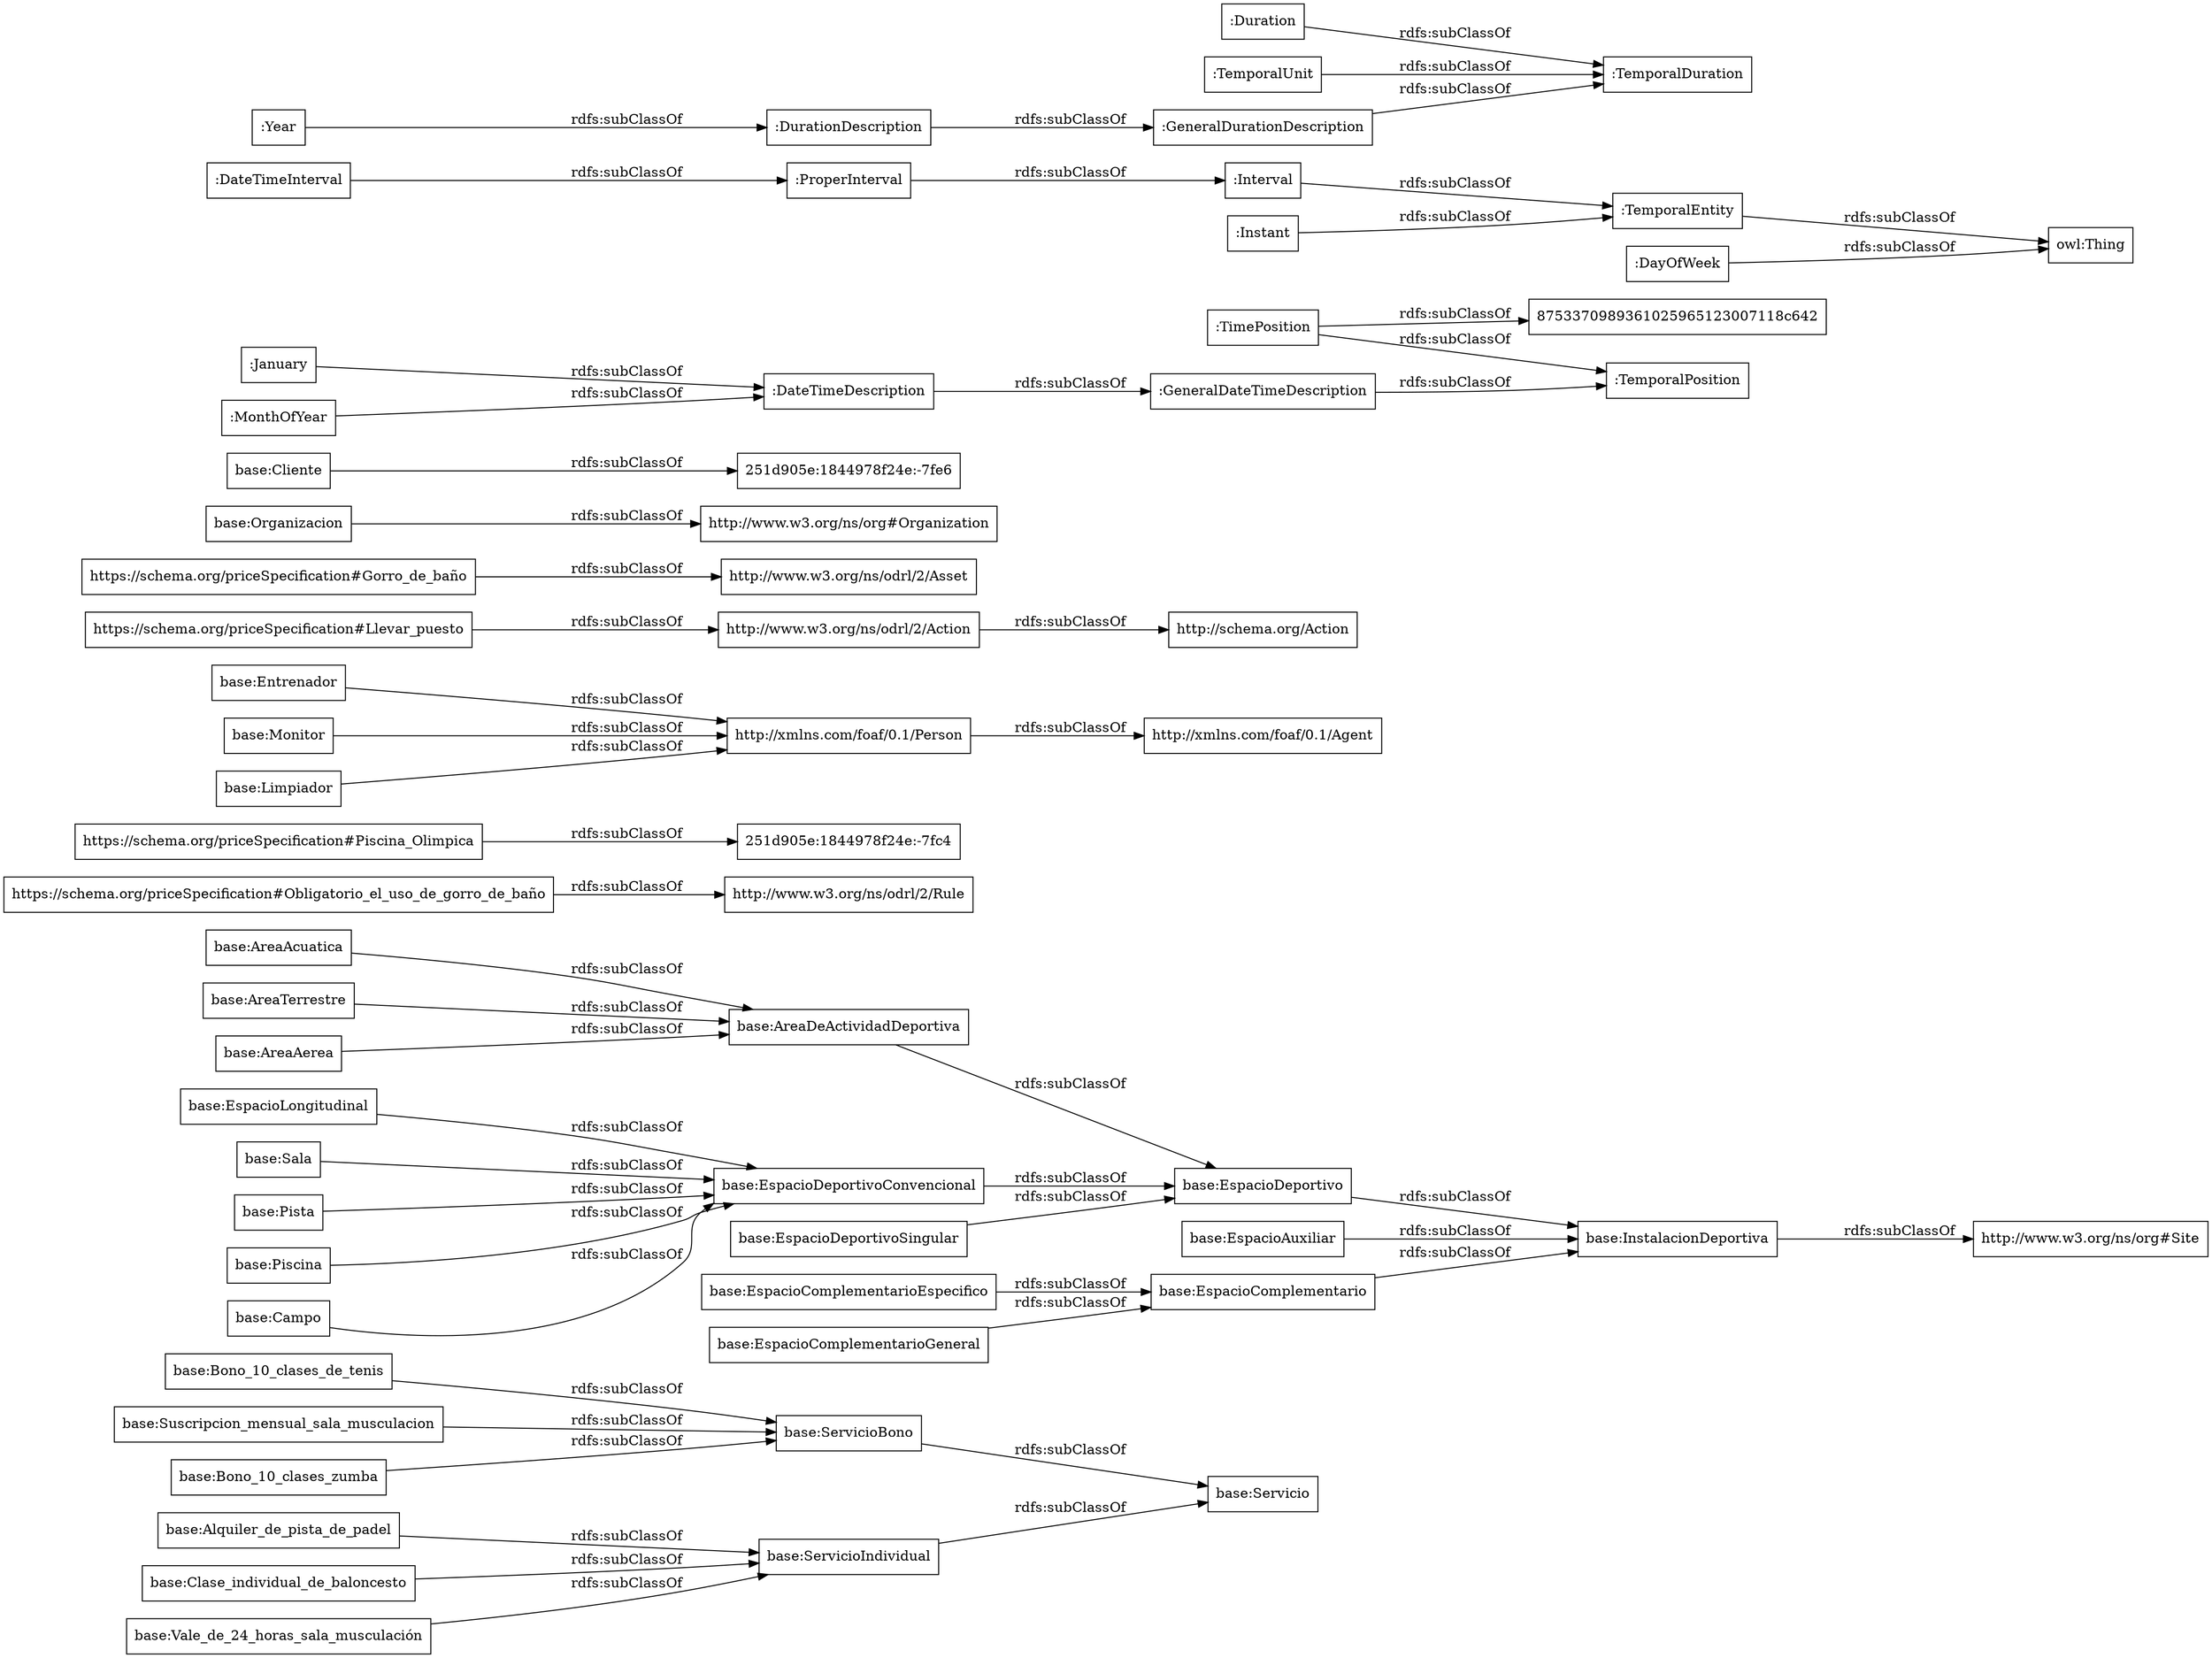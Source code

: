 digraph ar2dtool_diagram { 
rankdir=LR;
size="1000"
node [shape = rectangle, color="black"]; "base:Alquiler_de_pista_de_padel" "base:EspacioComplementarioEspecifico" "base:Vale_de_24_horas_sala_musculación" "base:EspacioDeportivoSingular" "base:EspacioComplementario" "base:Bono_10_clases_de_tenis" "base:AreaAerea" "base:Servicio" "http://www.w3.org/ns/odrl/2/Rule" "https://schema.org/priceSpecification#Piscina_Olimpica" "base:Entrenador" "http://schema.org/Action" "http://xmlns.com/foaf/0.1/Person" "251d905e:1844978f24e:-7fc4" "base:Suscripcion_mensual_sala_musculacion" "base:Piscina" "base:EspacioAuxiliar" "http://www.w3.org/ns/odrl/2/Asset" "base:AreaDeActividadDeportiva" "base:EspacioComplementarioGeneral" "http://www.w3.org/ns/org#Organization" "base:Monitor" "base:Campo" "base:Limpiador" "base:EspacioLongitudinal" "http://xmlns.com/foaf/0.1/Agent" "http://www.w3.org/ns/odrl/2/Action" "base:AreaAcuatica" "base:Cliente" "base:Bono_10_clases_zumba" "base:Sala" "https://schema.org/priceSpecification#Llevar_puesto" "base:ServicioBono" "base:InstalacionDeportiva" "base:Organizacion" "https://schema.org/priceSpecification#Obligatorio_el_uso_de_gorro_de_baño" "base:Clase_individual_de_baloncesto" "base:EspacioDeportivo" "http://www.w3.org/ns/org#Site" "base:Pista" "base:AreaTerrestre" "https://schema.org/priceSpecification#Gorro_de_baño" "base:ServicioIndividual" "base:EspacioDeportivoConvencional" "251d905e:1844978f24e:-7fe6" ":GeneralDateTimeDescription" ":DateTimeInterval" ":DurationDescription" ":TemporalDuration" ":Duration" ":GeneralDurationDescription" ":January" ":ProperInterval" ":TimePosition" ":TemporalPosition" ":Interval" ":TemporalEntity" ":Year" ":MonthOfYear" ":DateTimeDescription" "8753370989361025965123007118c642" ":TemporalUnit" ":Instant" ":DayOfWeek" ; /*classes style*/
	":DateTimeDescription" -> ":GeneralDateTimeDescription" [ label = "rdfs:subClassOf" ];
	"base:EspacioLongitudinal" -> "base:EspacioDeportivoConvencional" [ label = "rdfs:subClassOf" ];
	"base:Alquiler_de_pista_de_padel" -> "base:ServicioIndividual" [ label = "rdfs:subClassOf" ];
	"base:AreaAerea" -> "base:AreaDeActividadDeportiva" [ label = "rdfs:subClassOf" ];
	"base:Suscripcion_mensual_sala_musculacion" -> "base:ServicioBono" [ label = "rdfs:subClassOf" ];
	":Instant" -> ":TemporalEntity" [ label = "rdfs:subClassOf" ];
	"base:Piscina" -> "base:EspacioDeportivoConvencional" [ label = "rdfs:subClassOf" ];
	"base:EspacioAuxiliar" -> "base:InstalacionDeportiva" [ label = "rdfs:subClassOf" ];
	"https://schema.org/priceSpecification#Piscina_Olimpica" -> "251d905e:1844978f24e:-7fc4" [ label = "rdfs:subClassOf" ];
	"base:Monitor" -> "http://xmlns.com/foaf/0.1/Person" [ label = "rdfs:subClassOf" ];
	"base:EspacioComplementarioGeneral" -> "base:EspacioComplementario" [ label = "rdfs:subClassOf" ];
	"base:Limpiador" -> "http://xmlns.com/foaf/0.1/Person" [ label = "rdfs:subClassOf" ];
	":ProperInterval" -> ":Interval" [ label = "rdfs:subClassOf" ];
	"base:Sala" -> "base:EspacioDeportivoConvencional" [ label = "rdfs:subClassOf" ];
	"base:EspacioComplementario" -> "base:InstalacionDeportiva" [ label = "rdfs:subClassOf" ];
	"base:ServicioBono" -> "base:Servicio" [ label = "rdfs:subClassOf" ];
	"base:Pista" -> "base:EspacioDeportivoConvencional" [ label = "rdfs:subClassOf" ];
	"base:Bono_10_clases_zumba" -> "base:ServicioBono" [ label = "rdfs:subClassOf" ];
	":MonthOfYear" -> ":DateTimeDescription" [ label = "rdfs:subClassOf" ];
	"base:Bono_10_clases_de_tenis" -> "base:ServicioBono" [ label = "rdfs:subClassOf" ];
	"base:Campo" -> "base:EspacioDeportivoConvencional" [ label = "rdfs:subClassOf" ];
	"base:EspacioDeportivoConvencional" -> "base:EspacioDeportivo" [ label = "rdfs:subClassOf" ];
	"base:EspacioDeportivoSingular" -> "base:EspacioDeportivo" [ label = "rdfs:subClassOf" ];
	":Duration" -> ":TemporalDuration" [ label = "rdfs:subClassOf" ];
	"base:EspacioComplementarioEspecifico" -> "base:EspacioComplementario" [ label = "rdfs:subClassOf" ];
	"https://schema.org/priceSpecification#Gorro_de_baño" -> "http://www.w3.org/ns/odrl/2/Asset" [ label = "rdfs:subClassOf" ];
	"https://schema.org/priceSpecification#Obligatorio_el_uso_de_gorro_de_baño" -> "http://www.w3.org/ns/odrl/2/Rule" [ label = "rdfs:subClassOf" ];
	"base:EspacioDeportivo" -> "base:InstalacionDeportiva" [ label = "rdfs:subClassOf" ];
	"base:AreaAcuatica" -> "base:AreaDeActividadDeportiva" [ label = "rdfs:subClassOf" ];
	":TimePosition" -> "8753370989361025965123007118c642" [ label = "rdfs:subClassOf" ];
	":TimePosition" -> ":TemporalPosition" [ label = "rdfs:subClassOf" ];
	":TemporalEntity" -> "owl:Thing" [ label = "rdfs:subClassOf" ];
	":GeneralDurationDescription" -> ":TemporalDuration" [ label = "rdfs:subClassOf" ];
	"http://www.w3.org/ns/odrl/2/Action" -> "http://schema.org/Action" [ label = "rdfs:subClassOf" ];
	":DateTimeInterval" -> ":ProperInterval" [ label = "rdfs:subClassOf" ];
	"https://schema.org/priceSpecification#Llevar_puesto" -> "http://www.w3.org/ns/odrl/2/Action" [ label = "rdfs:subClassOf" ];
	"base:Entrenador" -> "http://xmlns.com/foaf/0.1/Person" [ label = "rdfs:subClassOf" ];
	"base:Vale_de_24_horas_sala_musculación" -> "base:ServicioIndividual" [ label = "rdfs:subClassOf" ];
	"base:InstalacionDeportiva" -> "http://www.w3.org/ns/org#Site" [ label = "rdfs:subClassOf" ];
	":Interval" -> ":TemporalEntity" [ label = "rdfs:subClassOf" ];
	"http://xmlns.com/foaf/0.1/Person" -> "http://xmlns.com/foaf/0.1/Agent" [ label = "rdfs:subClassOf" ];
	":GeneralDateTimeDescription" -> ":TemporalPosition" [ label = "rdfs:subClassOf" ];
	"base:Clase_individual_de_baloncesto" -> "base:ServicioIndividual" [ label = "rdfs:subClassOf" ];
	":January" -> ":DateTimeDescription" [ label = "rdfs:subClassOf" ];
	"base:Cliente" -> "251d905e:1844978f24e:-7fe6" [ label = "rdfs:subClassOf" ];
	"base:ServicioIndividual" -> "base:Servicio" [ label = "rdfs:subClassOf" ];
	":DayOfWeek" -> "owl:Thing" [ label = "rdfs:subClassOf" ];
	"base:AreaDeActividadDeportiva" -> "base:EspacioDeportivo" [ label = "rdfs:subClassOf" ];
	"base:AreaTerrestre" -> "base:AreaDeActividadDeportiva" [ label = "rdfs:subClassOf" ];
	":Year" -> ":DurationDescription" [ label = "rdfs:subClassOf" ];
	"base:Organizacion" -> "http://www.w3.org/ns/org#Organization" [ label = "rdfs:subClassOf" ];
	":DurationDescription" -> ":GeneralDurationDescription" [ label = "rdfs:subClassOf" ];
	":TemporalUnit" -> ":TemporalDuration" [ label = "rdfs:subClassOf" ];

}

